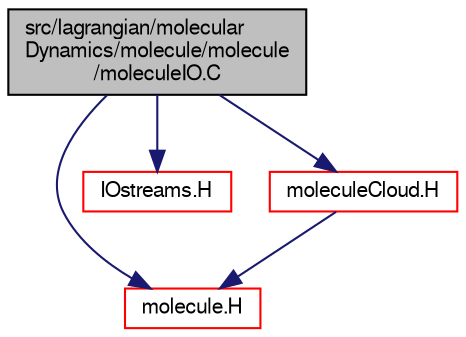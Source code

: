 digraph "src/lagrangian/molecularDynamics/molecule/molecule/moleculeIO.C"
{
  bgcolor="transparent";
  edge [fontname="FreeSans",fontsize="10",labelfontname="FreeSans",labelfontsize="10"];
  node [fontname="FreeSans",fontsize="10",shape=record];
  Node0 [label="src/lagrangian/molecular\lDynamics/molecule/molecule\l/moleculeIO.C",height=0.2,width=0.4,color="black", fillcolor="grey75", style="filled", fontcolor="black"];
  Node0 -> Node1 [color="midnightblue",fontsize="10",style="solid",fontname="FreeSans"];
  Node1 [label="molecule.H",height=0.2,width=0.4,color="red",URL="$a06440.html"];
  Node0 -> Node153 [color="midnightblue",fontsize="10",style="solid",fontname="FreeSans"];
  Node153 [label="IOstreams.H",height=0.2,width=0.4,color="red",URL="$a09104.html",tooltip="Useful combination of include files which define Sin, Sout and Serr and the use of IO streams general..."];
  Node0 -> Node297 [color="midnightblue",fontsize="10",style="solid",fontname="FreeSans"];
  Node297 [label="moleculeCloud.H",height=0.2,width=0.4,color="red",URL="$a06452.html"];
  Node297 -> Node1 [color="midnightblue",fontsize="10",style="solid",fontname="FreeSans"];
}
